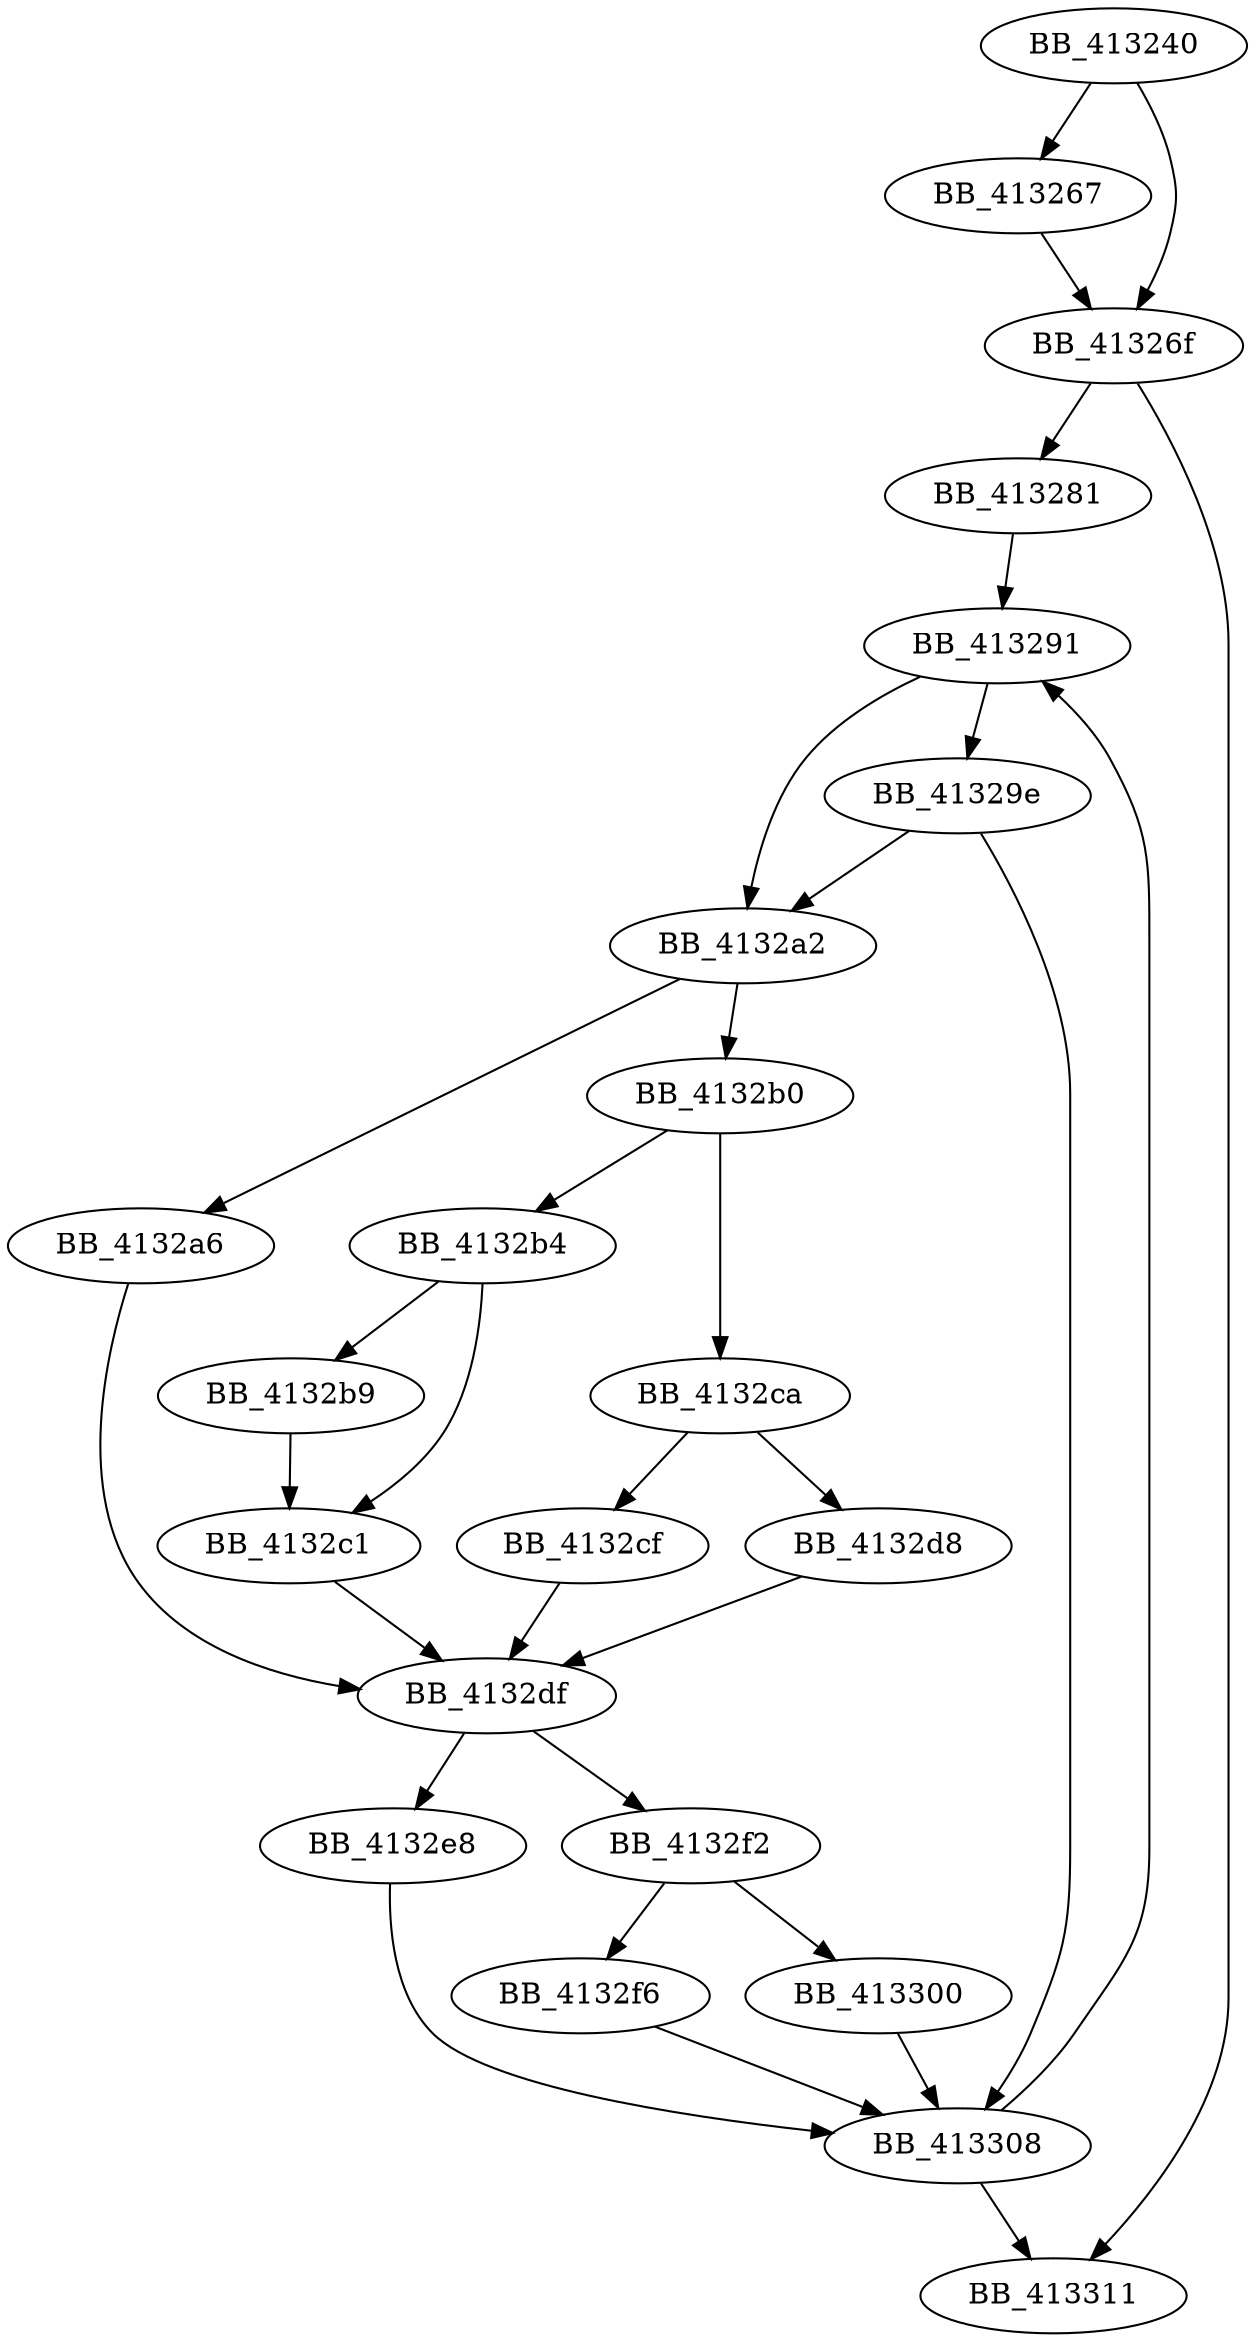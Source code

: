 DiGraph sub_413240{
BB_413240->BB_413267
BB_413240->BB_41326f
BB_413267->BB_41326f
BB_41326f->BB_413281
BB_41326f->BB_413311
BB_413281->BB_413291
BB_413291->BB_41329e
BB_413291->BB_4132a2
BB_41329e->BB_4132a2
BB_41329e->BB_413308
BB_4132a2->BB_4132a6
BB_4132a2->BB_4132b0
BB_4132a6->BB_4132df
BB_4132b0->BB_4132b4
BB_4132b0->BB_4132ca
BB_4132b4->BB_4132b9
BB_4132b4->BB_4132c1
BB_4132b9->BB_4132c1
BB_4132c1->BB_4132df
BB_4132ca->BB_4132cf
BB_4132ca->BB_4132d8
BB_4132cf->BB_4132df
BB_4132d8->BB_4132df
BB_4132df->BB_4132e8
BB_4132df->BB_4132f2
BB_4132e8->BB_413308
BB_4132f2->BB_4132f6
BB_4132f2->BB_413300
BB_4132f6->BB_413308
BB_413300->BB_413308
BB_413308->BB_413291
BB_413308->BB_413311
}
